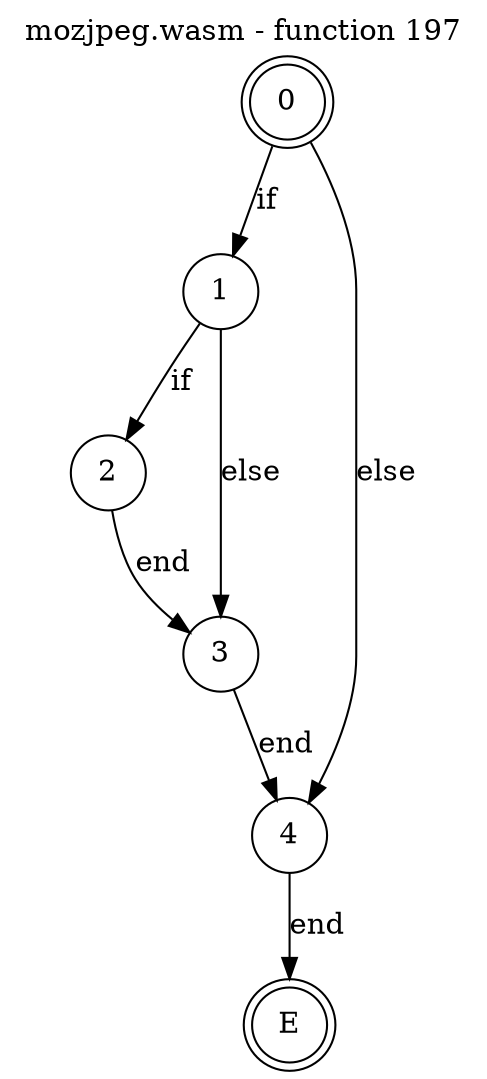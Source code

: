digraph finite_state_machine {
    label = "mozjpeg.wasm - function 197"
    labelloc =  t
    labelfontsize = 16
    labelfontcolor = black
    labelfontname = "Helvetica"
    node [shape = doublecircle]; 0 E ;
    node [shape = circle];
    0 -> 1[label="if"];
    0 -> 4[label="else"];
    1 -> 2[label="if"];
    1 -> 3[label="else"];
    2 -> 3[label="end"];
    3 -> 4[label="end"];
    4 -> E[label="end"];
}
